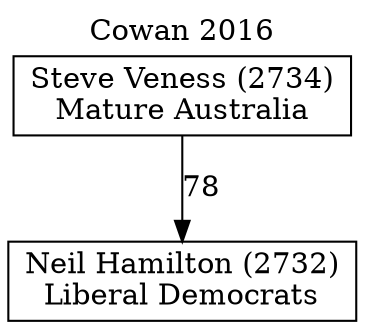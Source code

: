 // House preference flow
digraph "Neil Hamilton (2732)_Cowan_2016" {
	graph [label="Cowan 2016" labelloc=t mclimit=10]
	node [shape=box]
	"Neil Hamilton (2732)" [label="Neil Hamilton (2732)
Liberal Democrats"]
	"Steve Veness (2734)" [label="Steve Veness (2734)
Mature Australia"]
	"Steve Veness (2734)" -> "Neil Hamilton (2732)" [label=78]
}
